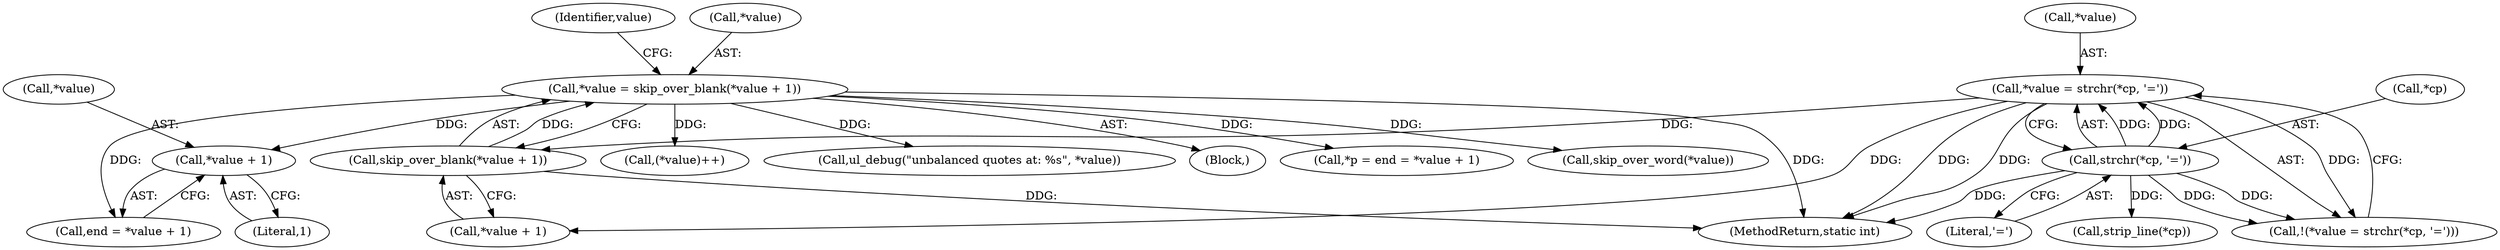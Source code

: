 digraph "0_util-linux_89e90ae7b2826110ea28c1c0eb8e7c56c3907bdc@pointer" {
"1000161" [label="(Call,*value + 1)"];
"1000141" [label="(Call,*value = skip_over_blank(*value + 1))"];
"1000144" [label="(Call,skip_over_blank(*value + 1))"];
"1000121" [label="(Call,*value = strchr(*cp, '='))"];
"1000124" [label="(Call,strchr(*cp, '='))"];
"1000219" [label="(Call,(*value)++)"];
"1000142" [label="(Call,*value)"];
"1000253" [label="(MethodReturn,static int)"];
"1000161" [label="(Call,*value + 1)"];
"1000207" [label="(Call,ul_debug(\"unbalanced quotes at: %s\", *value))"];
"1000159" [label="(Call,end = *value + 1)"];
"1000162" [label="(Call,*value)"];
"1000105" [label="(Block,)"];
"1000120" [label="(Call,!(*value = strchr(*cp, '=')))"];
"1000125" [label="(Call,*cp)"];
"1000157" [label="(Call,*p = end = *value + 1)"];
"1000122" [label="(Call,*value)"];
"1000144" [label="(Call,skip_over_blank(*value + 1))"];
"1000141" [label="(Call,*value = skip_over_blank(*value + 1))"];
"1000124" [label="(Call,strchr(*cp, '='))"];
"1000138" [label="(Call,strip_line(*cp))"];
"1000164" [label="(Literal,1)"];
"1000127" [label="(Literal,'=')"];
"1000234" [label="(Call,skip_over_word(*value))"];
"1000121" [label="(Call,*value = strchr(*cp, '='))"];
"1000153" [label="(Identifier,value)"];
"1000145" [label="(Call,*value + 1)"];
"1000161" -> "1000159"  [label="AST: "];
"1000161" -> "1000164"  [label="CFG: "];
"1000162" -> "1000161"  [label="AST: "];
"1000164" -> "1000161"  [label="AST: "];
"1000159" -> "1000161"  [label="CFG: "];
"1000141" -> "1000161"  [label="DDG: "];
"1000141" -> "1000105"  [label="AST: "];
"1000141" -> "1000144"  [label="CFG: "];
"1000142" -> "1000141"  [label="AST: "];
"1000144" -> "1000141"  [label="AST: "];
"1000153" -> "1000141"  [label="CFG: "];
"1000141" -> "1000253"  [label="DDG: "];
"1000144" -> "1000141"  [label="DDG: "];
"1000141" -> "1000157"  [label="DDG: "];
"1000141" -> "1000159"  [label="DDG: "];
"1000141" -> "1000207"  [label="DDG: "];
"1000141" -> "1000219"  [label="DDG: "];
"1000141" -> "1000234"  [label="DDG: "];
"1000144" -> "1000145"  [label="CFG: "];
"1000145" -> "1000144"  [label="AST: "];
"1000144" -> "1000253"  [label="DDG: "];
"1000121" -> "1000144"  [label="DDG: "];
"1000121" -> "1000120"  [label="AST: "];
"1000121" -> "1000124"  [label="CFG: "];
"1000122" -> "1000121"  [label="AST: "];
"1000124" -> "1000121"  [label="AST: "];
"1000120" -> "1000121"  [label="CFG: "];
"1000121" -> "1000253"  [label="DDG: "];
"1000121" -> "1000253"  [label="DDG: "];
"1000121" -> "1000120"  [label="DDG: "];
"1000124" -> "1000121"  [label="DDG: "];
"1000124" -> "1000121"  [label="DDG: "];
"1000121" -> "1000145"  [label="DDG: "];
"1000124" -> "1000127"  [label="CFG: "];
"1000125" -> "1000124"  [label="AST: "];
"1000127" -> "1000124"  [label="AST: "];
"1000124" -> "1000253"  [label="DDG: "];
"1000124" -> "1000120"  [label="DDG: "];
"1000124" -> "1000120"  [label="DDG: "];
"1000124" -> "1000138"  [label="DDG: "];
}
